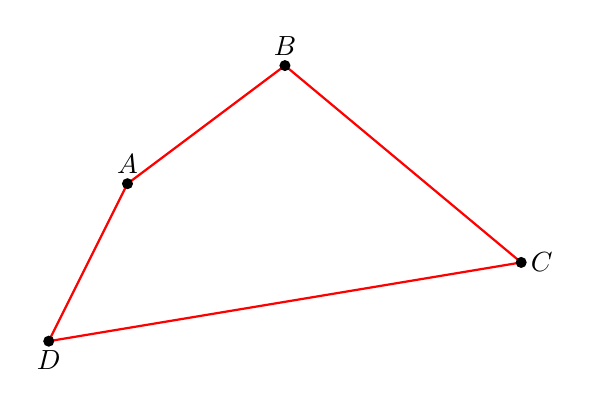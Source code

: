 \begin{tikzpicture}

\tikzstyle{line} = [draw,  thick]
\tikzstyle{point} = [black]


\coordinate (A) at (1,1);
\coordinate (B) at (3,2.5);
\coordinate (C) at (6,0);
\coordinate (D) at (0,-1);


\draw[line,red] (A)--(B)--(C)--(D)--cycle;

%\draw[line,red] (B)--(D);
%\draw[line,red] (A)--(C);




\foreach \point/\position in {A/above,B/above,C/right,D/below}{
  \fill[point] (\point) circle (2pt) node[\position]{$\point$};
}



\end{tikzpicture}